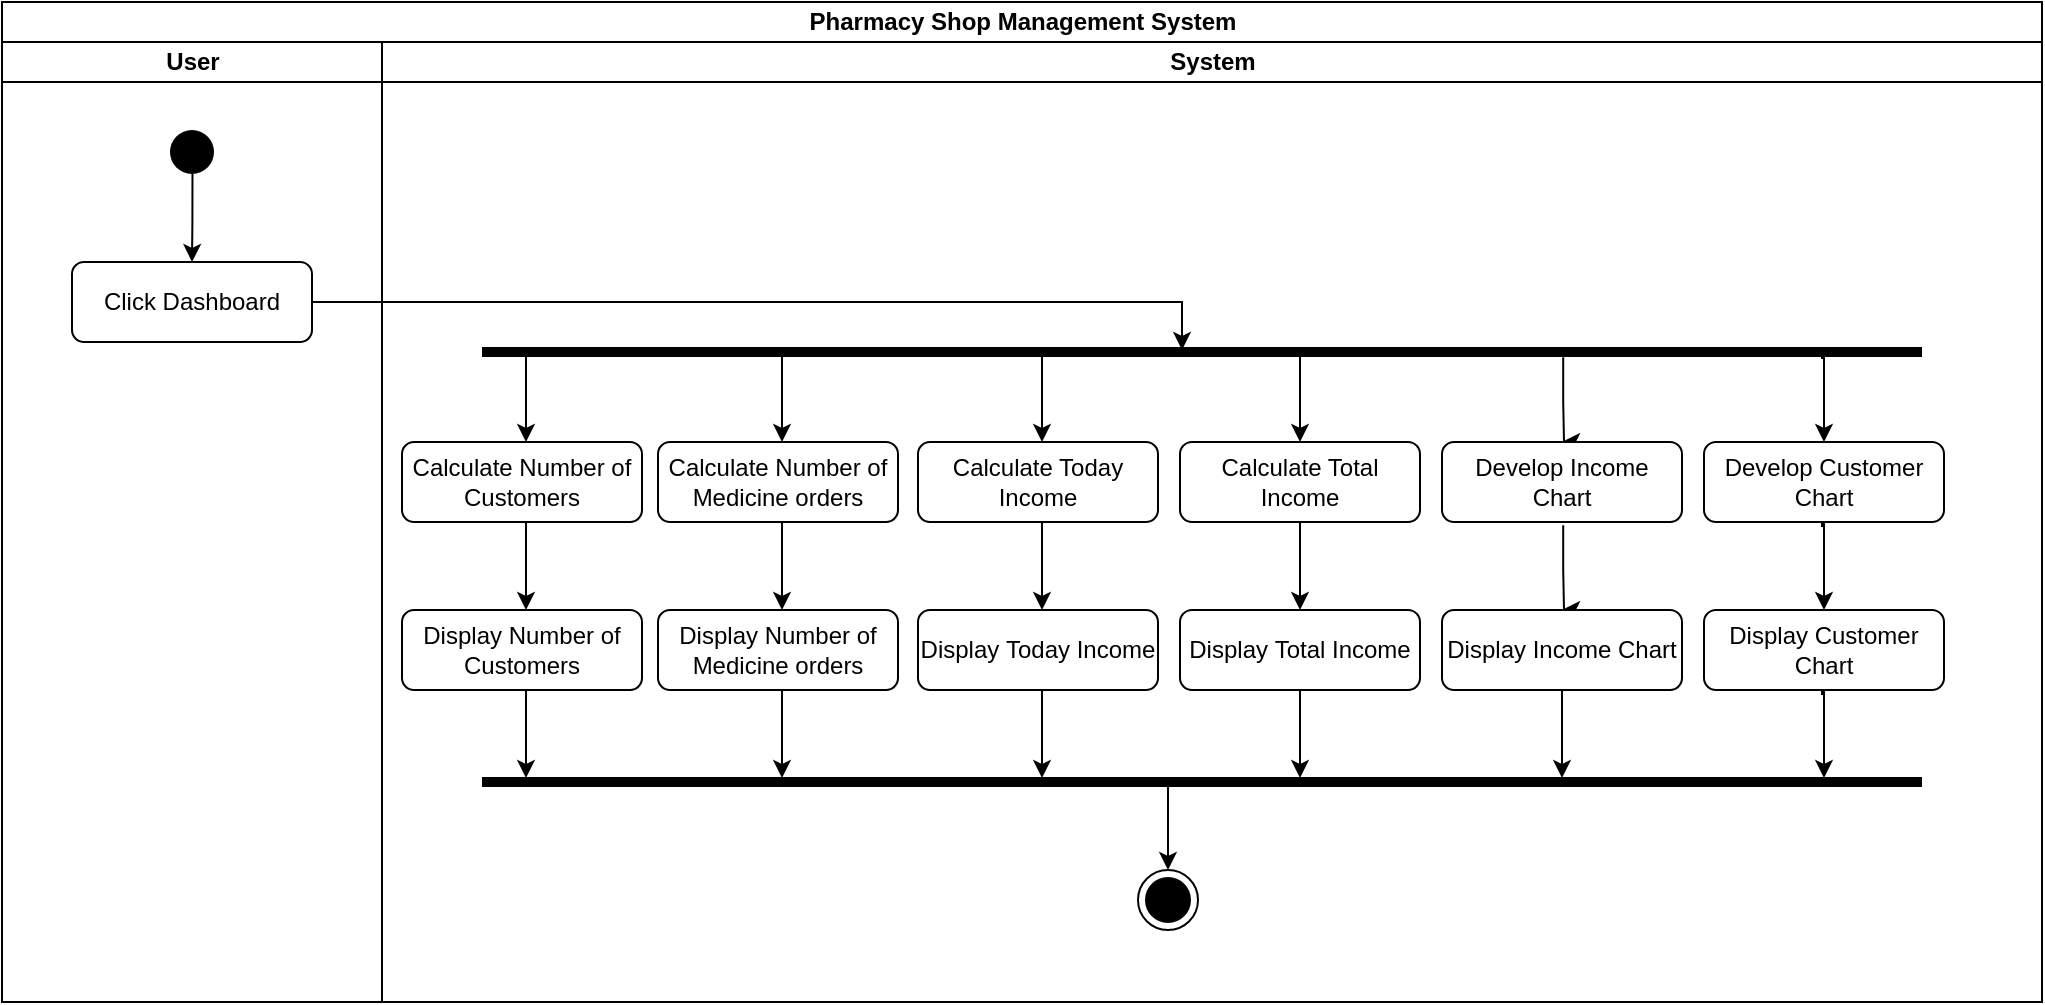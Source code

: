 <mxfile version="22.0.0" type="device">
  <diagram name="Page-1" id="e7e014a7-5840-1c2e-5031-d8a46d1fe8dd">
    <mxGraphModel dx="1173" dy="608" grid="0" gridSize="10" guides="1" tooltips="1" connect="1" arrows="1" fold="1" page="1" pageScale="1" pageWidth="1169" pageHeight="826" background="#FFFFFF" math="0" shadow="0">
      <root>
        <mxCell id="0" />
        <mxCell id="1" parent="0" />
        <mxCell id="5HN4UKg1Xnu_4getq7X6-49" value="Pharmacy Shop Management System" style="swimlane;childLayout=stackLayout;resizeParent=1;resizeParentMax=0;startSize=20;html=1;" parent="1" vertex="1">
          <mxGeometry x="220" y="120" width="1020" height="500" as="geometry" />
        </mxCell>
        <mxCell id="5HN4UKg1Xnu_4getq7X6-50" value="User" style="swimlane;startSize=20;html=1;" parent="5HN4UKg1Xnu_4getq7X6-49" vertex="1">
          <mxGeometry y="20" width="190" height="480" as="geometry" />
        </mxCell>
        <mxCell id="m1X64XVrmf0Yqg_bkQr0-19" style="edgeStyle=orthogonalEdgeStyle;rounded=0;orthogonalLoop=1;jettySize=auto;html=1;exitX=0.508;exitY=0.866;exitDx=0;exitDy=0;entryX=0.5;entryY=0;entryDx=0;entryDy=0;exitPerimeter=0;" parent="5HN4UKg1Xnu_4getq7X6-50" source="5" target="m1X64XVrmf0Yqg_bkQr0-6" edge="1">
          <mxGeometry relative="1" as="geometry" />
        </mxCell>
        <mxCell id="5" value="" style="ellipse;shape=startState;fillColor=#000000;strokeColor=none;" parent="5HN4UKg1Xnu_4getq7X6-50" vertex="1">
          <mxGeometry x="80" y="40" width="30" height="30" as="geometry" />
        </mxCell>
        <mxCell id="m1X64XVrmf0Yqg_bkQr0-6" value="Click Dashboard" style="rounded=1;whiteSpace=wrap;html=1;" parent="5HN4UKg1Xnu_4getq7X6-50" vertex="1">
          <mxGeometry x="35" y="110" width="120" height="40" as="geometry" />
        </mxCell>
        <mxCell id="5HN4UKg1Xnu_4getq7X6-51" value="System" style="swimlane;startSize=20;html=1;" parent="5HN4UKg1Xnu_4getq7X6-49" vertex="1">
          <mxGeometry x="190" y="20" width="830" height="480" as="geometry" />
        </mxCell>
        <mxCell id="wwYUsuGxup872Wy1VG4g-5" value="" style="line;strokeWidth=5;rotatable=0;dashed=0;labelPosition=right;align=left;verticalAlign=middle;spacingTop=0;spacingLeft=6;points=[];portConstraint=eastwest;" vertex="1" parent="5HN4UKg1Xnu_4getq7X6-51">
          <mxGeometry x="50" y="150" width="720" height="10" as="geometry" />
        </mxCell>
        <mxCell id="wwYUsuGxup872Wy1VG4g-6" style="edgeStyle=orthogonalEdgeStyle;rounded=0;orthogonalLoop=1;jettySize=auto;html=1;exitX=0.508;exitY=0.866;exitDx=0;exitDy=0;entryX=0.5;entryY=0;entryDx=0;entryDy=0;exitPerimeter=0;" edge="1" parent="5HN4UKg1Xnu_4getq7X6-51">
          <mxGeometry relative="1" as="geometry">
            <mxPoint x="72" y="156" as="sourcePoint" />
            <mxPoint x="72" y="200" as="targetPoint" />
            <Array as="points">
              <mxPoint x="72" y="170" />
              <mxPoint x="72" y="170" />
            </Array>
          </mxGeometry>
        </mxCell>
        <mxCell id="wwYUsuGxup872Wy1VG4g-7" value="Calculate Number of Customers" style="rounded=1;whiteSpace=wrap;html=1;" vertex="1" parent="5HN4UKg1Xnu_4getq7X6-51">
          <mxGeometry x="10" y="200" width="120" height="40" as="geometry" />
        </mxCell>
        <mxCell id="wwYUsuGxup872Wy1VG4g-53" value="" style="ellipse;html=1;shape=endState;fillColor=#000000;strokeColor=#030303;" vertex="1" parent="5HN4UKg1Xnu_4getq7X6-51">
          <mxGeometry x="378" y="414" width="30" height="30" as="geometry" />
        </mxCell>
        <mxCell id="m1X64XVrmf0Yqg_bkQr0-15" style="edgeStyle=orthogonalEdgeStyle;rounded=0;orthogonalLoop=1;jettySize=auto;html=1;exitX=1;exitY=0.5;exitDx=0;exitDy=0;" parent="5HN4UKg1Xnu_4getq7X6-49" source="m1X64XVrmf0Yqg_bkQr0-6" edge="1">
          <mxGeometry relative="1" as="geometry">
            <mxPoint x="590" y="174" as="targetPoint" />
            <Array as="points">
              <mxPoint x="590" y="150" />
            </Array>
          </mxGeometry>
        </mxCell>
        <mxCell id="wwYUsuGxup872Wy1VG4g-9" style="edgeStyle=orthogonalEdgeStyle;rounded=0;orthogonalLoop=1;jettySize=auto;html=1;exitX=0.508;exitY=0.866;exitDx=0;exitDy=0;entryX=0.5;entryY=0;entryDx=0;entryDy=0;exitPerimeter=0;" edge="1" parent="1">
          <mxGeometry relative="1" as="geometry">
            <mxPoint x="610" y="296" as="sourcePoint" />
            <mxPoint x="610" y="340" as="targetPoint" />
            <Array as="points">
              <mxPoint x="610" y="310" />
              <mxPoint x="610" y="310" />
            </Array>
          </mxGeometry>
        </mxCell>
        <mxCell id="wwYUsuGxup872Wy1VG4g-10" value="Calculate Number of Medicine orders" style="rounded=1;whiteSpace=wrap;html=1;" vertex="1" parent="1">
          <mxGeometry x="548" y="340" width="120" height="40" as="geometry" />
        </mxCell>
        <mxCell id="wwYUsuGxup872Wy1VG4g-11" style="edgeStyle=orthogonalEdgeStyle;rounded=0;orthogonalLoop=1;jettySize=auto;html=1;exitX=0.508;exitY=0.866;exitDx=0;exitDy=0;entryX=0.5;entryY=0;entryDx=0;entryDy=0;exitPerimeter=0;" edge="1" parent="1">
          <mxGeometry relative="1" as="geometry">
            <mxPoint x="740" y="296" as="sourcePoint" />
            <mxPoint x="740" y="340" as="targetPoint" />
            <Array as="points">
              <mxPoint x="740" y="310" />
              <mxPoint x="740" y="310" />
            </Array>
          </mxGeometry>
        </mxCell>
        <mxCell id="wwYUsuGxup872Wy1VG4g-12" value="Calculate Today Income" style="rounded=1;whiteSpace=wrap;html=1;" vertex="1" parent="1">
          <mxGeometry x="678" y="340" width="120" height="40" as="geometry" />
        </mxCell>
        <mxCell id="wwYUsuGxup872Wy1VG4g-14" value="Calculate Total Income" style="rounded=1;whiteSpace=wrap;html=1;" vertex="1" parent="1">
          <mxGeometry x="809" y="340" width="120" height="40" as="geometry" />
        </mxCell>
        <mxCell id="wwYUsuGxup872Wy1VG4g-17" style="edgeStyle=orthogonalEdgeStyle;rounded=0;orthogonalLoop=1;jettySize=auto;html=1;entryX=0.5;entryY=0;entryDx=0;entryDy=0;exitX=0.79;exitY=0.767;exitDx=0;exitDy=0;exitPerimeter=0;" edge="1" parent="1" target="wwYUsuGxup872Wy1VG4g-18">
          <mxGeometry relative="1" as="geometry">
            <mxPoint x="1000.6" y="297.67" as="sourcePoint" />
            <mxPoint x="648" y="340" as="targetPoint" />
            <Array as="points">
              <mxPoint x="1001" y="320" />
              <mxPoint x="1001" y="320" />
            </Array>
          </mxGeometry>
        </mxCell>
        <mxCell id="wwYUsuGxup872Wy1VG4g-18" value="Develop Income Chart" style="rounded=1;whiteSpace=wrap;html=1;" vertex="1" parent="1">
          <mxGeometry x="940" y="340" width="120" height="40" as="geometry" />
        </mxCell>
        <mxCell id="wwYUsuGxup872Wy1VG4g-19" style="edgeStyle=orthogonalEdgeStyle;rounded=0;orthogonalLoop=1;jettySize=auto;html=1;exitX=0.923;exitY=0.855;exitDx=0;exitDy=0;entryX=0.5;entryY=0;entryDx=0;entryDy=0;exitPerimeter=0;" edge="1" parent="1" target="wwYUsuGxup872Wy1VG4g-20">
          <mxGeometry relative="1" as="geometry">
            <mxPoint x="1130.02" y="298.55" as="sourcePoint" />
            <mxPoint x="791" y="340" as="targetPoint" />
            <Array as="points">
              <mxPoint x="1130" y="296" />
              <mxPoint x="1131" y="296" />
            </Array>
          </mxGeometry>
        </mxCell>
        <mxCell id="wwYUsuGxup872Wy1VG4g-20" value="Develop Customer Chart" style="rounded=1;whiteSpace=wrap;html=1;" vertex="1" parent="1">
          <mxGeometry x="1071" y="340" width="120" height="40" as="geometry" />
        </mxCell>
        <mxCell id="wwYUsuGxup872Wy1VG4g-31" style="edgeStyle=orthogonalEdgeStyle;rounded=0;orthogonalLoop=1;jettySize=auto;html=1;exitX=0.508;exitY=0.866;exitDx=0;exitDy=0;entryX=0.5;entryY=0;entryDx=0;entryDy=0;exitPerimeter=0;" edge="1" parent="1">
          <mxGeometry relative="1" as="geometry">
            <mxPoint x="869" y="296" as="sourcePoint" />
            <mxPoint x="869" y="340" as="targetPoint" />
            <Array as="points">
              <mxPoint x="869" y="310" />
              <mxPoint x="869" y="310" />
            </Array>
          </mxGeometry>
        </mxCell>
        <mxCell id="wwYUsuGxup872Wy1VG4g-32" style="edgeStyle=orthogonalEdgeStyle;rounded=0;orthogonalLoop=1;jettySize=auto;html=1;exitX=0.508;exitY=0.866;exitDx=0;exitDy=0;entryX=0.5;entryY=0;entryDx=0;entryDy=0;exitPerimeter=0;" edge="1" parent="1">
          <mxGeometry relative="1" as="geometry">
            <mxPoint x="482" y="380" as="sourcePoint" />
            <mxPoint x="482" y="424" as="targetPoint" />
            <Array as="points">
              <mxPoint x="482" y="394" />
              <mxPoint x="482" y="394" />
            </Array>
          </mxGeometry>
        </mxCell>
        <mxCell id="wwYUsuGxup872Wy1VG4g-33" value="Display Number of Customers" style="rounded=1;whiteSpace=wrap;html=1;" vertex="1" parent="1">
          <mxGeometry x="420" y="424" width="120" height="40" as="geometry" />
        </mxCell>
        <mxCell id="wwYUsuGxup872Wy1VG4g-34" style="edgeStyle=orthogonalEdgeStyle;rounded=0;orthogonalLoop=1;jettySize=auto;html=1;exitX=0.508;exitY=0.866;exitDx=0;exitDy=0;entryX=0.5;entryY=0;entryDx=0;entryDy=0;exitPerimeter=0;" edge="1" parent="1">
          <mxGeometry relative="1" as="geometry">
            <mxPoint x="610" y="380" as="sourcePoint" />
            <mxPoint x="610" y="424" as="targetPoint" />
            <Array as="points">
              <mxPoint x="610" y="394" />
              <mxPoint x="610" y="394" />
            </Array>
          </mxGeometry>
        </mxCell>
        <mxCell id="wwYUsuGxup872Wy1VG4g-35" value="Display&amp;nbsp;Number of Medicine orders" style="rounded=1;whiteSpace=wrap;html=1;" vertex="1" parent="1">
          <mxGeometry x="548" y="424" width="120" height="40" as="geometry" />
        </mxCell>
        <mxCell id="wwYUsuGxup872Wy1VG4g-36" style="edgeStyle=orthogonalEdgeStyle;rounded=0;orthogonalLoop=1;jettySize=auto;html=1;exitX=0.508;exitY=0.866;exitDx=0;exitDy=0;entryX=0.5;entryY=0;entryDx=0;entryDy=0;exitPerimeter=0;" edge="1" parent="1">
          <mxGeometry relative="1" as="geometry">
            <mxPoint x="740" y="380" as="sourcePoint" />
            <mxPoint x="740" y="424" as="targetPoint" />
            <Array as="points">
              <mxPoint x="740" y="394" />
              <mxPoint x="740" y="394" />
            </Array>
          </mxGeometry>
        </mxCell>
        <mxCell id="wwYUsuGxup872Wy1VG4g-37" value="Display&amp;nbsp;Today Income" style="rounded=1;whiteSpace=wrap;html=1;" vertex="1" parent="1">
          <mxGeometry x="678" y="424" width="120" height="40" as="geometry" />
        </mxCell>
        <mxCell id="wwYUsuGxup872Wy1VG4g-38" value="Display&amp;nbsp;Total Income" style="rounded=1;whiteSpace=wrap;html=1;" vertex="1" parent="1">
          <mxGeometry x="809" y="424" width="120" height="40" as="geometry" />
        </mxCell>
        <mxCell id="wwYUsuGxup872Wy1VG4g-39" style="edgeStyle=orthogonalEdgeStyle;rounded=0;orthogonalLoop=1;jettySize=auto;html=1;entryX=0.5;entryY=0;entryDx=0;entryDy=0;exitX=0.79;exitY=0.767;exitDx=0;exitDy=0;exitPerimeter=0;" edge="1" parent="1" target="wwYUsuGxup872Wy1VG4g-40">
          <mxGeometry relative="1" as="geometry">
            <mxPoint x="1000.6" y="381.67" as="sourcePoint" />
            <mxPoint x="648" y="424" as="targetPoint" />
            <Array as="points">
              <mxPoint x="1001" y="404" />
              <mxPoint x="1001" y="404" />
            </Array>
          </mxGeometry>
        </mxCell>
        <mxCell id="wwYUsuGxup872Wy1VG4g-40" value="Display Income Chart" style="rounded=1;whiteSpace=wrap;html=1;" vertex="1" parent="1">
          <mxGeometry x="940" y="424" width="120" height="40" as="geometry" />
        </mxCell>
        <mxCell id="wwYUsuGxup872Wy1VG4g-41" style="edgeStyle=orthogonalEdgeStyle;rounded=0;orthogonalLoop=1;jettySize=auto;html=1;exitX=0.923;exitY=0.855;exitDx=0;exitDy=0;entryX=0.5;entryY=0;entryDx=0;entryDy=0;exitPerimeter=0;" edge="1" parent="1" target="wwYUsuGxup872Wy1VG4g-42">
          <mxGeometry relative="1" as="geometry">
            <mxPoint x="1130.02" y="382.55" as="sourcePoint" />
            <mxPoint x="791" y="424" as="targetPoint" />
            <Array as="points">
              <mxPoint x="1130" y="380" />
              <mxPoint x="1131" y="380" />
            </Array>
          </mxGeometry>
        </mxCell>
        <mxCell id="wwYUsuGxup872Wy1VG4g-42" value="Display Customer Chart" style="rounded=1;whiteSpace=wrap;html=1;" vertex="1" parent="1">
          <mxGeometry x="1071" y="424" width="120" height="40" as="geometry" />
        </mxCell>
        <mxCell id="wwYUsuGxup872Wy1VG4g-43" style="edgeStyle=orthogonalEdgeStyle;rounded=0;orthogonalLoop=1;jettySize=auto;html=1;exitX=0.508;exitY=0.866;exitDx=0;exitDy=0;entryX=0.5;entryY=0;entryDx=0;entryDy=0;exitPerimeter=0;" edge="1" parent="1">
          <mxGeometry relative="1" as="geometry">
            <mxPoint x="869" y="380" as="sourcePoint" />
            <mxPoint x="869" y="424" as="targetPoint" />
            <Array as="points">
              <mxPoint x="869" y="394" />
              <mxPoint x="869" y="394" />
            </Array>
          </mxGeometry>
        </mxCell>
        <mxCell id="wwYUsuGxup872Wy1VG4g-44" value="" style="line;strokeWidth=5;rotatable=0;dashed=0;labelPosition=right;align=left;verticalAlign=middle;spacingTop=0;spacingLeft=6;points=[];portConstraint=eastwest;" vertex="1" parent="1">
          <mxGeometry x="460" y="505" width="720" height="10" as="geometry" />
        </mxCell>
        <mxCell id="wwYUsuGxup872Wy1VG4g-45" style="edgeStyle=orthogonalEdgeStyle;rounded=0;orthogonalLoop=1;jettySize=auto;html=1;exitX=0.508;exitY=0.866;exitDx=0;exitDy=0;entryX=0.5;entryY=0;entryDx=0;entryDy=0;exitPerimeter=0;" edge="1" parent="1">
          <mxGeometry relative="1" as="geometry">
            <mxPoint x="482" y="464" as="sourcePoint" />
            <mxPoint x="482" y="508" as="targetPoint" />
            <Array as="points">
              <mxPoint x="482" y="478" />
              <mxPoint x="482" y="478" />
            </Array>
          </mxGeometry>
        </mxCell>
        <mxCell id="wwYUsuGxup872Wy1VG4g-46" style="edgeStyle=orthogonalEdgeStyle;rounded=0;orthogonalLoop=1;jettySize=auto;html=1;exitX=0.508;exitY=0.866;exitDx=0;exitDy=0;entryX=0.5;entryY=0;entryDx=0;entryDy=0;exitPerimeter=0;" edge="1" parent="1">
          <mxGeometry relative="1" as="geometry">
            <mxPoint x="610" y="464" as="sourcePoint" />
            <mxPoint x="610" y="508" as="targetPoint" />
            <Array as="points">
              <mxPoint x="610" y="478" />
              <mxPoint x="610" y="478" />
            </Array>
          </mxGeometry>
        </mxCell>
        <mxCell id="wwYUsuGxup872Wy1VG4g-47" style="edgeStyle=orthogonalEdgeStyle;rounded=0;orthogonalLoop=1;jettySize=auto;html=1;exitX=0.508;exitY=0.866;exitDx=0;exitDy=0;entryX=0.5;entryY=0;entryDx=0;entryDy=0;exitPerimeter=0;" edge="1" parent="1">
          <mxGeometry relative="1" as="geometry">
            <mxPoint x="740" y="464" as="sourcePoint" />
            <mxPoint x="740" y="508" as="targetPoint" />
            <Array as="points">
              <mxPoint x="740" y="478" />
              <mxPoint x="740" y="478" />
            </Array>
          </mxGeometry>
        </mxCell>
        <mxCell id="wwYUsuGxup872Wy1VG4g-49" style="edgeStyle=orthogonalEdgeStyle;rounded=0;orthogonalLoop=1;jettySize=auto;html=1;exitX=0.923;exitY=0.855;exitDx=0;exitDy=0;entryX=0.5;entryY=0;entryDx=0;entryDy=0;exitPerimeter=0;" edge="1" parent="1">
          <mxGeometry relative="1" as="geometry">
            <mxPoint x="1130.02" y="466.55" as="sourcePoint" />
            <mxPoint x="1131" y="508" as="targetPoint" />
            <Array as="points">
              <mxPoint x="1130" y="464" />
              <mxPoint x="1131" y="464" />
            </Array>
          </mxGeometry>
        </mxCell>
        <mxCell id="wwYUsuGxup872Wy1VG4g-50" style="edgeStyle=orthogonalEdgeStyle;rounded=0;orthogonalLoop=1;jettySize=auto;html=1;exitX=0.508;exitY=0.866;exitDx=0;exitDy=0;entryX=0.5;entryY=0;entryDx=0;entryDy=0;exitPerimeter=0;" edge="1" parent="1">
          <mxGeometry relative="1" as="geometry">
            <mxPoint x="869" y="464" as="sourcePoint" />
            <mxPoint x="869" y="508" as="targetPoint" />
            <Array as="points">
              <mxPoint x="869" y="478" />
              <mxPoint x="869" y="478" />
            </Array>
          </mxGeometry>
        </mxCell>
        <mxCell id="wwYUsuGxup872Wy1VG4g-51" style="edgeStyle=orthogonalEdgeStyle;rounded=0;orthogonalLoop=1;jettySize=auto;html=1;exitX=0.508;exitY=0.866;exitDx=0;exitDy=0;entryX=0.5;entryY=0;entryDx=0;entryDy=0;exitPerimeter=0;" edge="1" parent="1">
          <mxGeometry relative="1" as="geometry">
            <mxPoint x="1000" y="464" as="sourcePoint" />
            <mxPoint x="1000" y="508" as="targetPoint" />
            <Array as="points">
              <mxPoint x="1000" y="478" />
              <mxPoint x="1000" y="478" />
            </Array>
          </mxGeometry>
        </mxCell>
        <mxCell id="wwYUsuGxup872Wy1VG4g-52" style="edgeStyle=orthogonalEdgeStyle;rounded=0;orthogonalLoop=1;jettySize=auto;html=1;exitX=0.508;exitY=0.866;exitDx=0;exitDy=0;entryX=0.5;entryY=0;entryDx=0;entryDy=0;exitPerimeter=0;" edge="1" parent="1">
          <mxGeometry relative="1" as="geometry">
            <mxPoint x="803" y="510" as="sourcePoint" />
            <mxPoint x="803" y="554" as="targetPoint" />
            <Array as="points">
              <mxPoint x="803" y="524" />
              <mxPoint x="803" y="524" />
            </Array>
          </mxGeometry>
        </mxCell>
      </root>
    </mxGraphModel>
  </diagram>
</mxfile>
